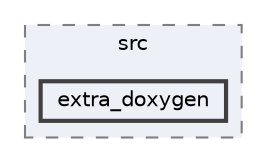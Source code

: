digraph "butoes/build/pico-sdk/src/extra_doxygen"
{
 // LATEX_PDF_SIZE
  bgcolor="transparent";
  edge [fontname=Helvetica,fontsize=10,labelfontname=Helvetica,labelfontsize=10];
  node [fontname=Helvetica,fontsize=10,shape=box,height=0.2,width=0.4];
  compound=true
  subgraph clusterdir_8d48a1c7b14f3d9e8e2573d942f33a60 {
    graph [ bgcolor="#edf0f7", pencolor="grey50", label="src", fontname=Helvetica,fontsize=10 style="filled,dashed", URL="dir_8d48a1c7b14f3d9e8e2573d942f33a60.html",tooltip=""]
  dir_0b10bc1713a6e29b30d2a932721097d4 [label="extra_doxygen", fillcolor="#edf0f7", color="grey25", style="filled,bold", URL="dir_0b10bc1713a6e29b30d2a932721097d4.html",tooltip=""];
  }
}
